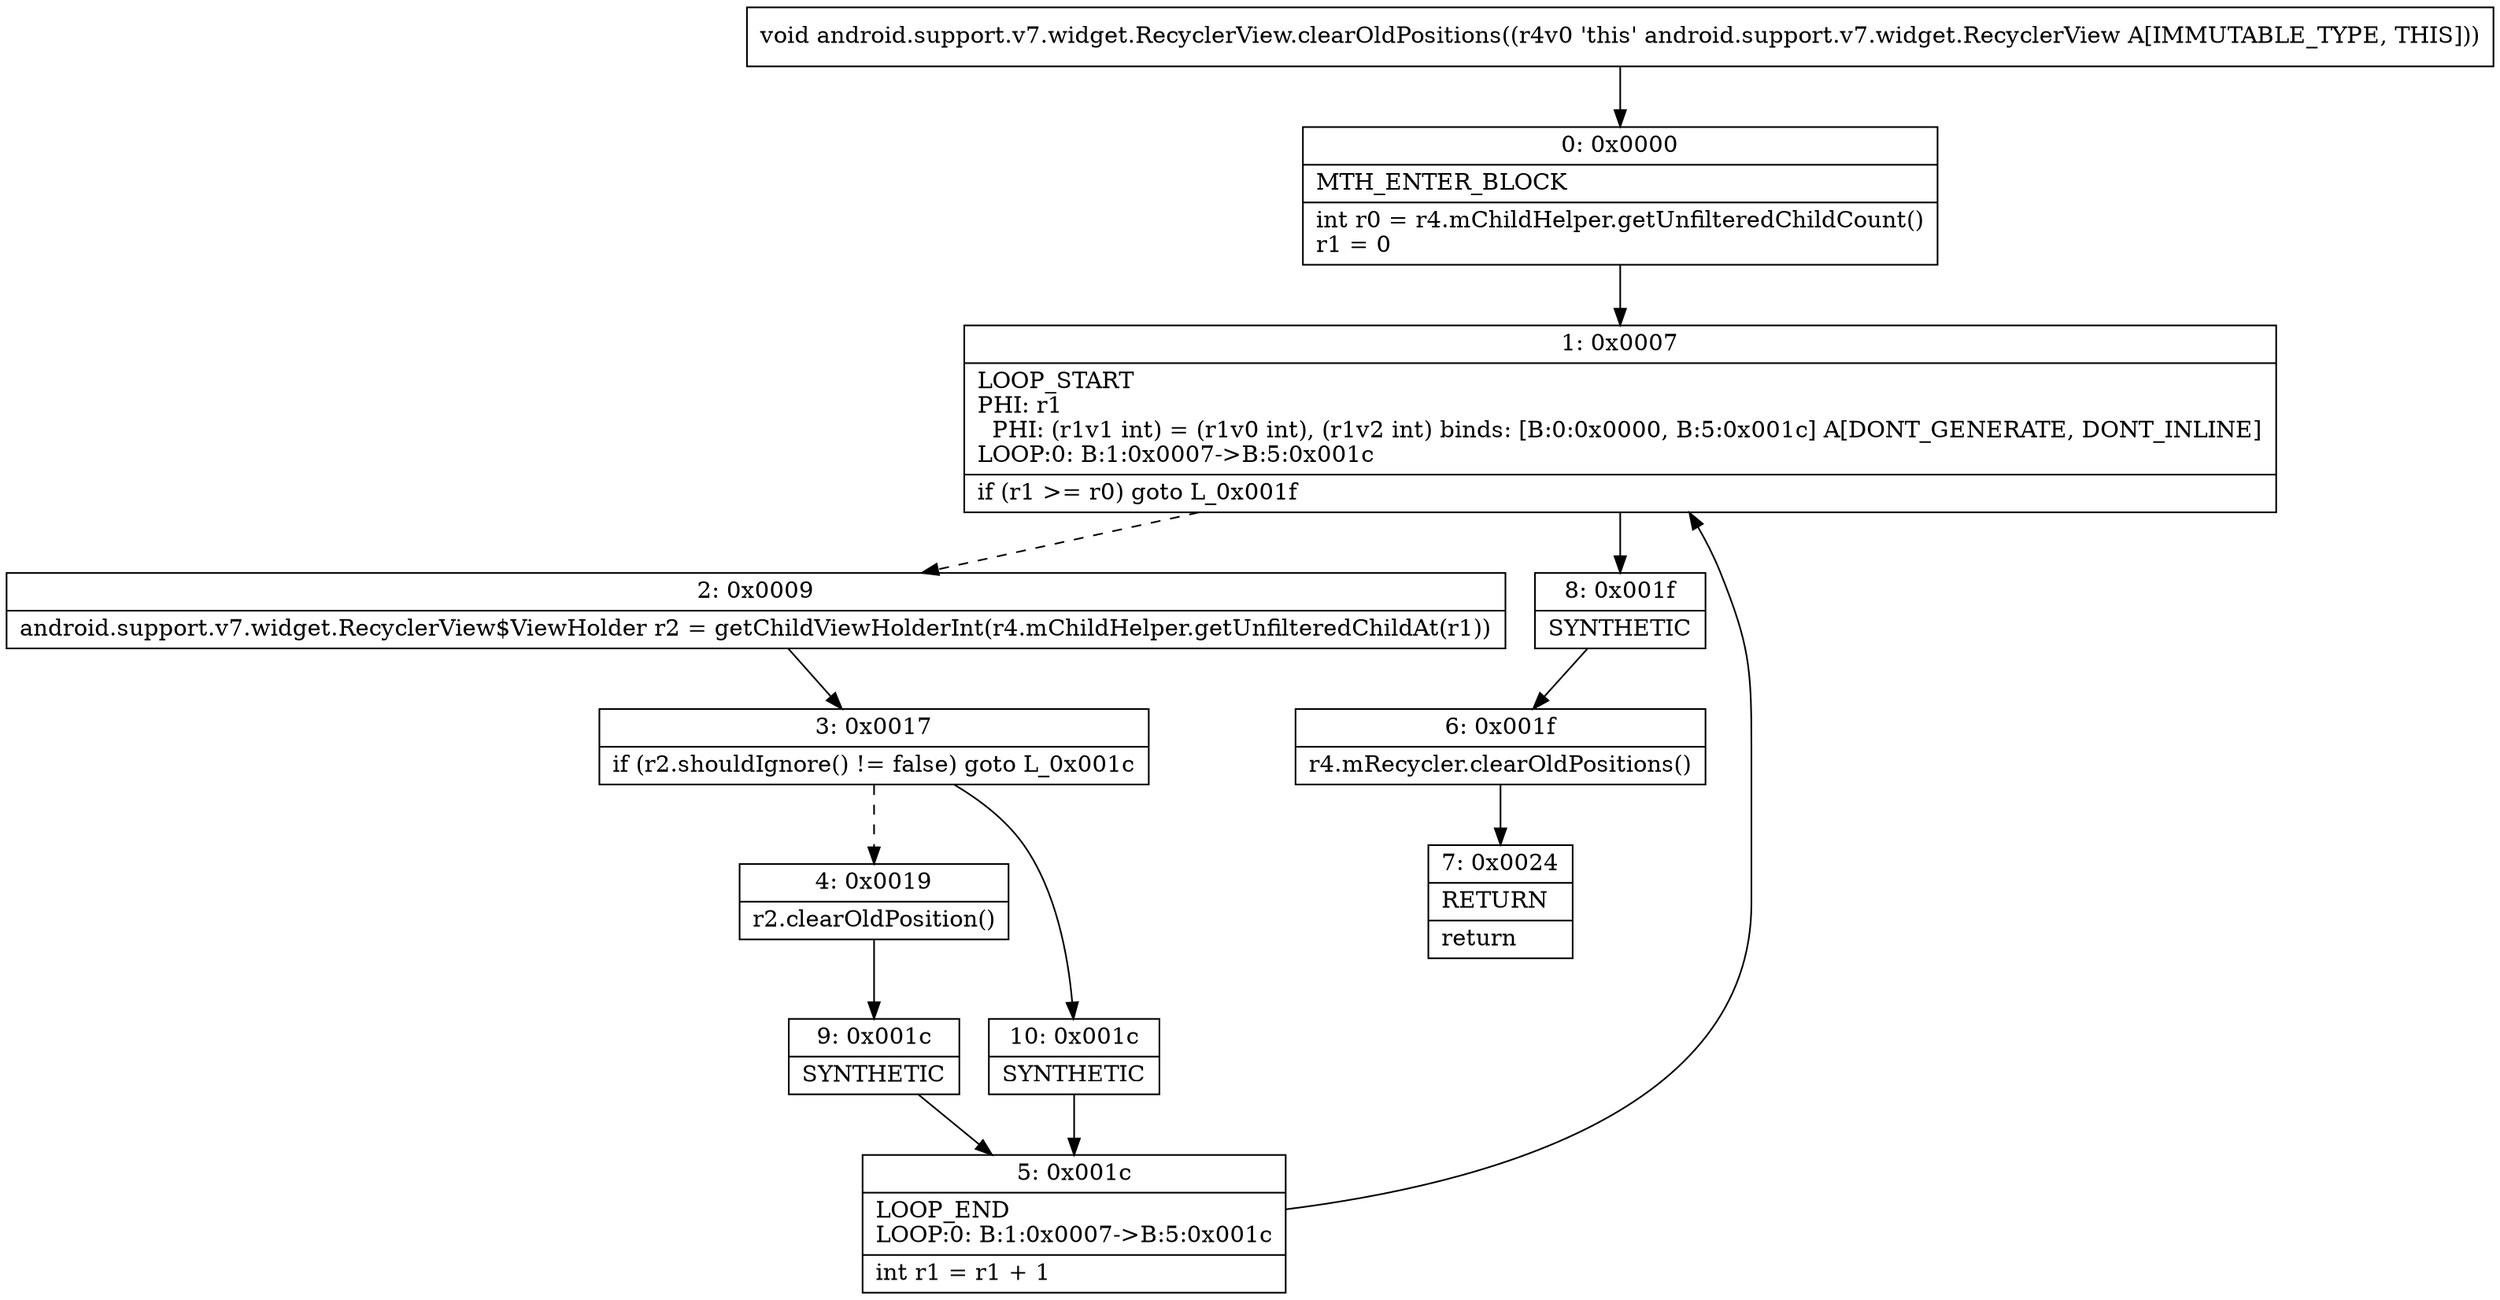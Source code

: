 digraph "CFG forandroid.support.v7.widget.RecyclerView.clearOldPositions()V" {
Node_0 [shape=record,label="{0\:\ 0x0000|MTH_ENTER_BLOCK\l|int r0 = r4.mChildHelper.getUnfilteredChildCount()\lr1 = 0\l}"];
Node_1 [shape=record,label="{1\:\ 0x0007|LOOP_START\lPHI: r1 \l  PHI: (r1v1 int) = (r1v0 int), (r1v2 int) binds: [B:0:0x0000, B:5:0x001c] A[DONT_GENERATE, DONT_INLINE]\lLOOP:0: B:1:0x0007\-\>B:5:0x001c\l|if (r1 \>= r0) goto L_0x001f\l}"];
Node_2 [shape=record,label="{2\:\ 0x0009|android.support.v7.widget.RecyclerView$ViewHolder r2 = getChildViewHolderInt(r4.mChildHelper.getUnfilteredChildAt(r1))\l}"];
Node_3 [shape=record,label="{3\:\ 0x0017|if (r2.shouldIgnore() != false) goto L_0x001c\l}"];
Node_4 [shape=record,label="{4\:\ 0x0019|r2.clearOldPosition()\l}"];
Node_5 [shape=record,label="{5\:\ 0x001c|LOOP_END\lLOOP:0: B:1:0x0007\-\>B:5:0x001c\l|int r1 = r1 + 1\l}"];
Node_6 [shape=record,label="{6\:\ 0x001f|r4.mRecycler.clearOldPositions()\l}"];
Node_7 [shape=record,label="{7\:\ 0x0024|RETURN\l|return\l}"];
Node_8 [shape=record,label="{8\:\ 0x001f|SYNTHETIC\l}"];
Node_9 [shape=record,label="{9\:\ 0x001c|SYNTHETIC\l}"];
Node_10 [shape=record,label="{10\:\ 0x001c|SYNTHETIC\l}"];
MethodNode[shape=record,label="{void android.support.v7.widget.RecyclerView.clearOldPositions((r4v0 'this' android.support.v7.widget.RecyclerView A[IMMUTABLE_TYPE, THIS])) }"];
MethodNode -> Node_0;
Node_0 -> Node_1;
Node_1 -> Node_2[style=dashed];
Node_1 -> Node_8;
Node_2 -> Node_3;
Node_3 -> Node_4[style=dashed];
Node_3 -> Node_10;
Node_4 -> Node_9;
Node_5 -> Node_1;
Node_6 -> Node_7;
Node_8 -> Node_6;
Node_9 -> Node_5;
Node_10 -> Node_5;
}


